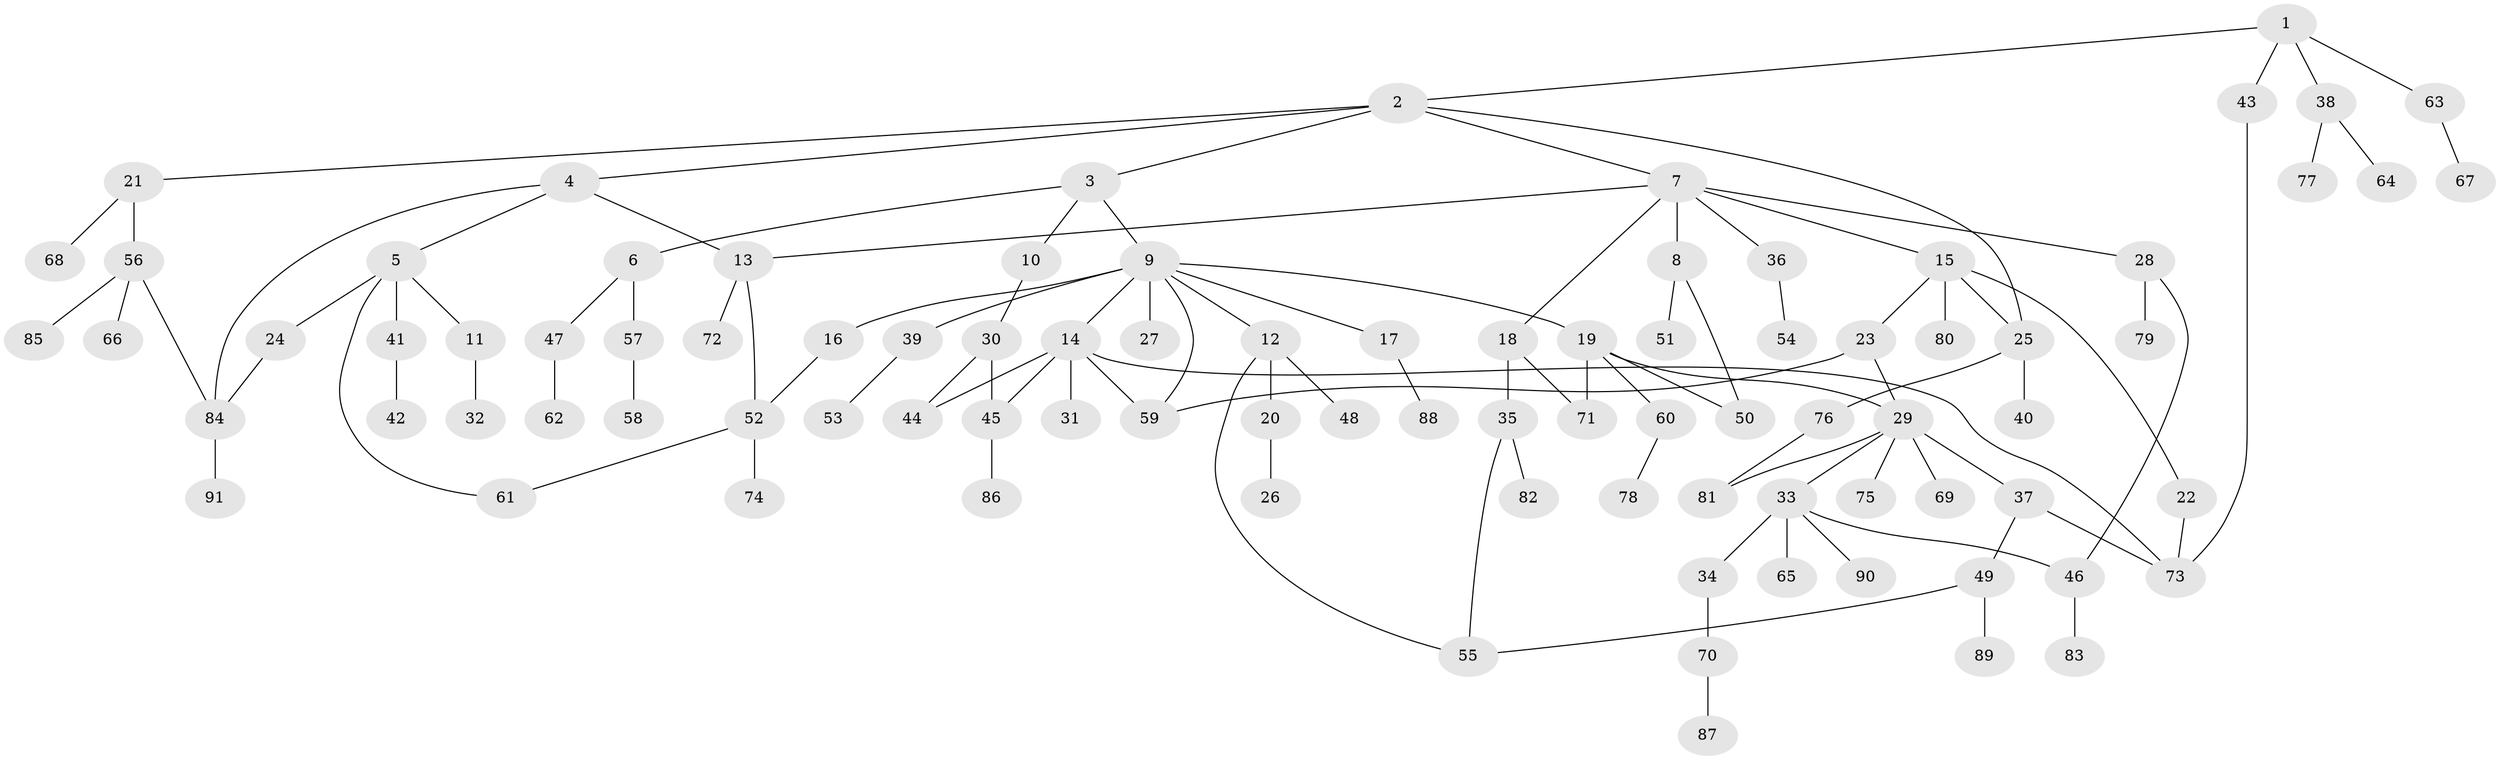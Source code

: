 // coarse degree distribution, {8: 0.015873015873015872, 5: 0.09523809523809523, 2: 0.23809523809523808, 1: 0.47619047619047616, 4: 0.1111111111111111, 15: 0.015873015873015872, 3: 0.031746031746031744, 7: 0.015873015873015872}
// Generated by graph-tools (version 1.1) at 2025/45/03/04/25 21:45:35]
// undirected, 91 vertices, 110 edges
graph export_dot {
graph [start="1"]
  node [color=gray90,style=filled];
  1;
  2;
  3;
  4;
  5;
  6;
  7;
  8;
  9;
  10;
  11;
  12;
  13;
  14;
  15;
  16;
  17;
  18;
  19;
  20;
  21;
  22;
  23;
  24;
  25;
  26;
  27;
  28;
  29;
  30;
  31;
  32;
  33;
  34;
  35;
  36;
  37;
  38;
  39;
  40;
  41;
  42;
  43;
  44;
  45;
  46;
  47;
  48;
  49;
  50;
  51;
  52;
  53;
  54;
  55;
  56;
  57;
  58;
  59;
  60;
  61;
  62;
  63;
  64;
  65;
  66;
  67;
  68;
  69;
  70;
  71;
  72;
  73;
  74;
  75;
  76;
  77;
  78;
  79;
  80;
  81;
  82;
  83;
  84;
  85;
  86;
  87;
  88;
  89;
  90;
  91;
  1 -- 2;
  1 -- 38;
  1 -- 43;
  1 -- 63;
  2 -- 3;
  2 -- 4;
  2 -- 7;
  2 -- 21;
  2 -- 25;
  3 -- 6;
  3 -- 9;
  3 -- 10;
  4 -- 5;
  4 -- 13;
  4 -- 84;
  5 -- 11;
  5 -- 24;
  5 -- 41;
  5 -- 61;
  6 -- 47;
  6 -- 57;
  7 -- 8;
  7 -- 13;
  7 -- 15;
  7 -- 18;
  7 -- 28;
  7 -- 36;
  8 -- 51;
  8 -- 50;
  9 -- 12;
  9 -- 14;
  9 -- 16;
  9 -- 17;
  9 -- 19;
  9 -- 27;
  9 -- 39;
  9 -- 59;
  10 -- 30;
  11 -- 32;
  12 -- 20;
  12 -- 48;
  12 -- 55;
  13 -- 72;
  13 -- 52;
  14 -- 31;
  14 -- 44;
  14 -- 45;
  14 -- 59;
  14 -- 73;
  15 -- 22;
  15 -- 23;
  15 -- 25;
  15 -- 80;
  16 -- 52;
  17 -- 88;
  18 -- 35;
  18 -- 71;
  19 -- 50;
  19 -- 60;
  19 -- 71;
  19 -- 29;
  20 -- 26;
  21 -- 56;
  21 -- 68;
  22 -- 73;
  23 -- 29;
  23 -- 59;
  24 -- 84;
  25 -- 40;
  25 -- 76;
  28 -- 46;
  28 -- 79;
  29 -- 33;
  29 -- 37;
  29 -- 69;
  29 -- 75;
  29 -- 81;
  30 -- 45;
  30 -- 44;
  33 -- 34;
  33 -- 65;
  33 -- 90;
  33 -- 46;
  34 -- 70;
  35 -- 82;
  35 -- 55;
  36 -- 54;
  37 -- 49;
  37 -- 73;
  38 -- 64;
  38 -- 77;
  39 -- 53;
  41 -- 42;
  43 -- 73;
  45 -- 86;
  46 -- 83;
  47 -- 62;
  49 -- 89;
  49 -- 55;
  52 -- 61;
  52 -- 74;
  56 -- 66;
  56 -- 85;
  56 -- 84;
  57 -- 58;
  60 -- 78;
  63 -- 67;
  70 -- 87;
  76 -- 81;
  84 -- 91;
}
